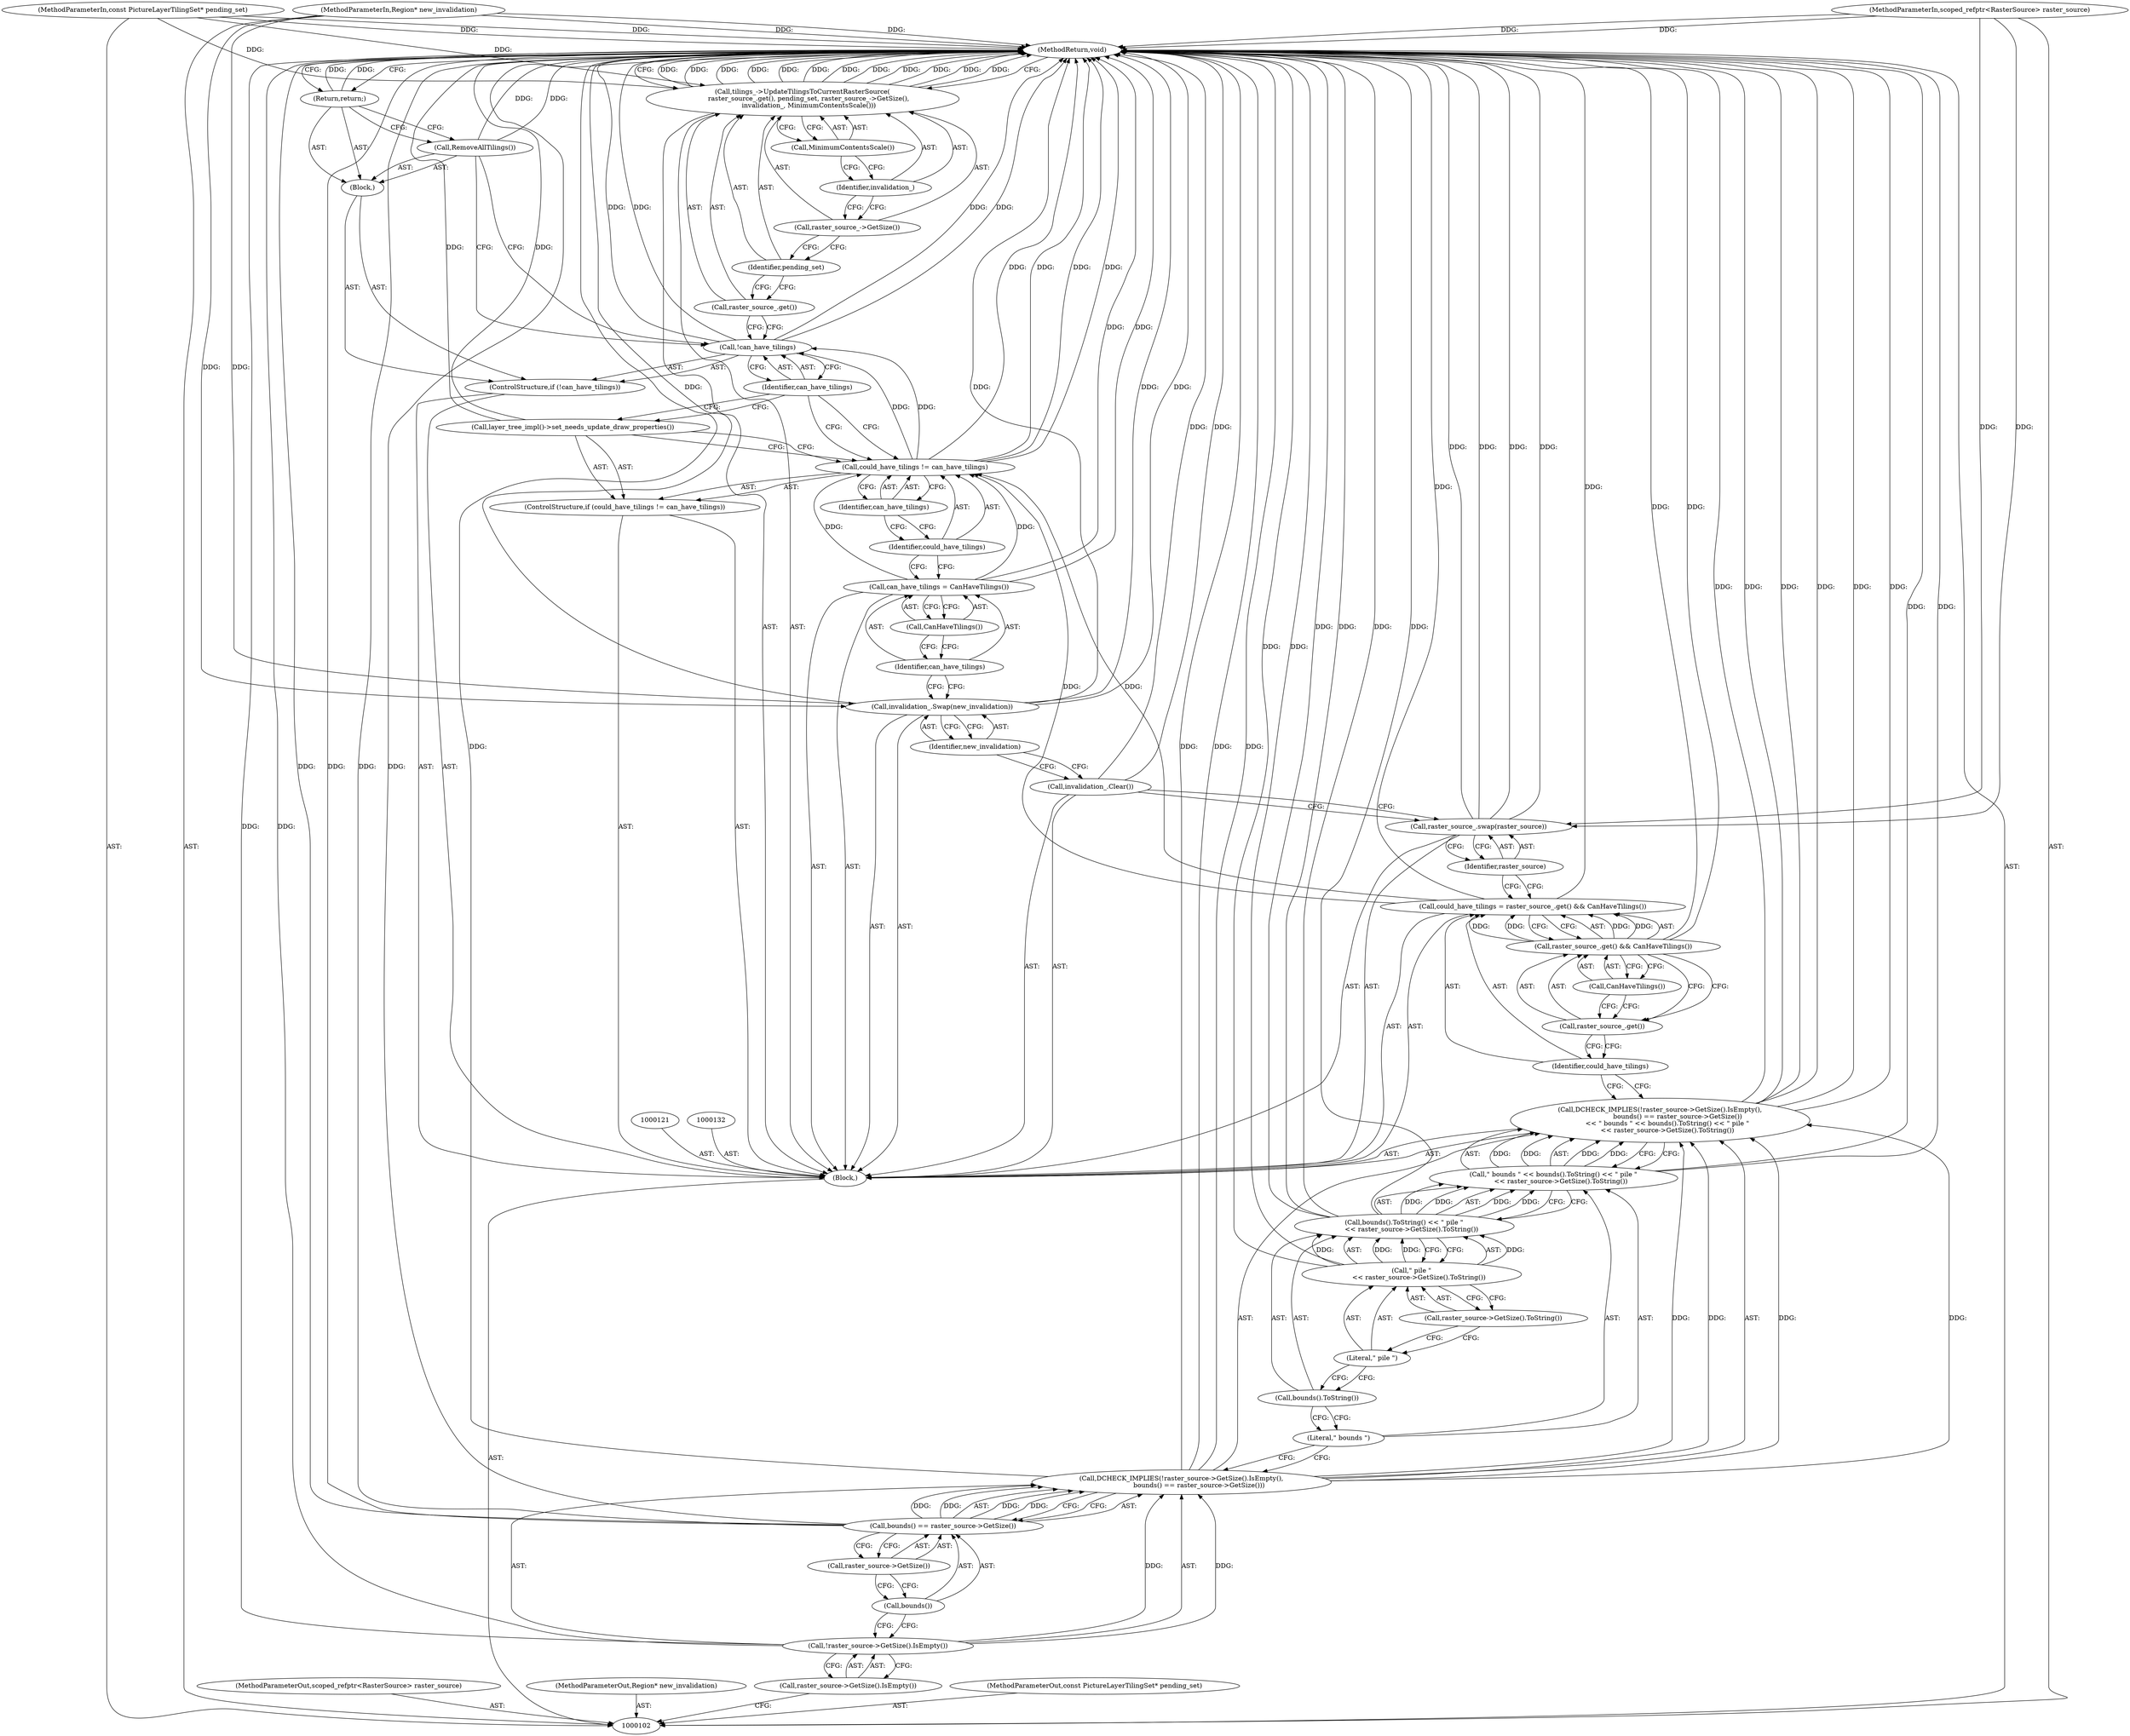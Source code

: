 digraph "0_Chrome_d193f6bb5aa5bdc05e07f314abacf7d7bc466d3d_1" {
"1000153" [label="(MethodReturn,void)"];
"1000124" [label="(Call,raster_source_.get() && CanHaveTilings())"];
"1000125" [label="(Call,raster_source_.get())"];
"1000126" [label="(Call,CanHaveTilings())"];
"1000122" [label="(Call,could_have_tilings = raster_source_.get() && CanHaveTilings())"];
"1000123" [label="(Identifier,could_have_tilings)"];
"1000128" [label="(Identifier,raster_source)"];
"1000127" [label="(Call,raster_source_.swap(raster_source))"];
"1000129" [label="(Call,invalidation_.Clear())"];
"1000130" [label="(Call,invalidation_.Swap(new_invalidation))"];
"1000131" [label="(Identifier,new_invalidation)"];
"1000135" [label="(Call,CanHaveTilings())"];
"1000133" [label="(Call,can_have_tilings = CanHaveTilings())"];
"1000134" [label="(Identifier,can_have_tilings)"];
"1000103" [label="(MethodParameterIn,scoped_refptr<RasterSource> raster_source)"];
"1000248" [label="(MethodParameterOut,scoped_refptr<RasterSource> raster_source)"];
"1000136" [label="(ControlStructure,if (could_have_tilings != can_have_tilings))"];
"1000139" [label="(Identifier,can_have_tilings)"];
"1000137" [label="(Call,could_have_tilings != can_have_tilings)"];
"1000138" [label="(Identifier,could_have_tilings)"];
"1000140" [label="(Call,layer_tree_impl()->set_needs_update_draw_properties())"];
"1000141" [label="(ControlStructure,if (!can_have_tilings))"];
"1000144" [label="(Block,)"];
"1000142" [label="(Call,!can_have_tilings)"];
"1000143" [label="(Identifier,can_have_tilings)"];
"1000145" [label="(Call,RemoveAllTilings())"];
"1000146" [label="(Return,return;)"];
"1000147" [label="(Call,tilings_->UpdateTilingsToCurrentRasterSource(\n      raster_source_.get(), pending_set, raster_source_->GetSize(),\n      invalidation_, MinimumContentsScale()))"];
"1000149" [label="(Identifier,pending_set)"];
"1000150" [label="(Call,raster_source_->GetSize())"];
"1000148" [label="(Call,raster_source_.get())"];
"1000104" [label="(MethodParameterIn,Region* new_invalidation)"];
"1000249" [label="(MethodParameterOut,Region* new_invalidation)"];
"1000152" [label="(Call,MinimumContentsScale())"];
"1000151" [label="(Identifier,invalidation_)"];
"1000105" [label="(MethodParameterIn,const PictureLayerTilingSet* pending_set)"];
"1000250" [label="(MethodParameterOut,const PictureLayerTilingSet* pending_set)"];
"1000106" [label="(Block,)"];
"1000109" [label="(Call,!raster_source->GetSize().IsEmpty())"];
"1000110" [label="(Call,raster_source->GetSize().IsEmpty())"];
"1000107" [label="(Call,DCHECK_IMPLIES(!raster_source->GetSize().IsEmpty(),\n                 bounds() == raster_source->GetSize())\n       << \" bounds \" << bounds().ToString() << \" pile \"\n       << raster_source->GetSize().ToString())"];
"1000108" [label="(Call,DCHECK_IMPLIES(!raster_source->GetSize().IsEmpty(),\n                 bounds() == raster_source->GetSize()))"];
"1000111" [label="(Call,bounds() == raster_source->GetSize())"];
"1000112" [label="(Call,bounds())"];
"1000113" [label="(Call,raster_source->GetSize())"];
"1000114" [label="(Call,\" bounds \" << bounds().ToString() << \" pile \"\n       << raster_source->GetSize().ToString())"];
"1000115" [label="(Literal,\" bounds \")"];
"1000116" [label="(Call,bounds().ToString() << \" pile \"\n       << raster_source->GetSize().ToString())"];
"1000117" [label="(Call,bounds().ToString())"];
"1000118" [label="(Call,\" pile \"\n       << raster_source->GetSize().ToString())"];
"1000119" [label="(Literal,\" pile \")"];
"1000120" [label="(Call,raster_source->GetSize().ToString())"];
"1000153" -> "1000102"  [label="AST: "];
"1000153" -> "1000146"  [label="CFG: "];
"1000153" -> "1000147"  [label="CFG: "];
"1000116" -> "1000153"  [label="DDG: "];
"1000116" -> "1000153"  [label="DDG: "];
"1000130" -> "1000153"  [label="DDG: "];
"1000130" -> "1000153"  [label="DDG: "];
"1000142" -> "1000153"  [label="DDG: "];
"1000142" -> "1000153"  [label="DDG: "];
"1000124" -> "1000153"  [label="DDG: "];
"1000107" -> "1000153"  [label="DDG: "];
"1000107" -> "1000153"  [label="DDG: "];
"1000107" -> "1000153"  [label="DDG: "];
"1000104" -> "1000153"  [label="DDG: "];
"1000105" -> "1000153"  [label="DDG: "];
"1000127" -> "1000153"  [label="DDG: "];
"1000127" -> "1000153"  [label="DDG: "];
"1000147" -> "1000153"  [label="DDG: "];
"1000147" -> "1000153"  [label="DDG: "];
"1000147" -> "1000153"  [label="DDG: "];
"1000147" -> "1000153"  [label="DDG: "];
"1000147" -> "1000153"  [label="DDG: "];
"1000147" -> "1000153"  [label="DDG: "];
"1000140" -> "1000153"  [label="DDG: "];
"1000129" -> "1000153"  [label="DDG: "];
"1000103" -> "1000153"  [label="DDG: "];
"1000111" -> "1000153"  [label="DDG: "];
"1000111" -> "1000153"  [label="DDG: "];
"1000133" -> "1000153"  [label="DDG: "];
"1000109" -> "1000153"  [label="DDG: "];
"1000118" -> "1000153"  [label="DDG: "];
"1000145" -> "1000153"  [label="DDG: "];
"1000137" -> "1000153"  [label="DDG: "];
"1000137" -> "1000153"  [label="DDG: "];
"1000108" -> "1000153"  [label="DDG: "];
"1000108" -> "1000153"  [label="DDG: "];
"1000114" -> "1000153"  [label="DDG: "];
"1000122" -> "1000153"  [label="DDG: "];
"1000146" -> "1000153"  [label="DDG: "];
"1000124" -> "1000122"  [label="AST: "];
"1000124" -> "1000125"  [label="CFG: "];
"1000124" -> "1000126"  [label="CFG: "];
"1000125" -> "1000124"  [label="AST: "];
"1000126" -> "1000124"  [label="AST: "];
"1000122" -> "1000124"  [label="CFG: "];
"1000124" -> "1000153"  [label="DDG: "];
"1000124" -> "1000122"  [label="DDG: "];
"1000124" -> "1000122"  [label="DDG: "];
"1000125" -> "1000124"  [label="AST: "];
"1000125" -> "1000123"  [label="CFG: "];
"1000126" -> "1000125"  [label="CFG: "];
"1000124" -> "1000125"  [label="CFG: "];
"1000126" -> "1000124"  [label="AST: "];
"1000126" -> "1000125"  [label="CFG: "];
"1000124" -> "1000126"  [label="CFG: "];
"1000122" -> "1000106"  [label="AST: "];
"1000122" -> "1000124"  [label="CFG: "];
"1000123" -> "1000122"  [label="AST: "];
"1000124" -> "1000122"  [label="AST: "];
"1000128" -> "1000122"  [label="CFG: "];
"1000122" -> "1000153"  [label="DDG: "];
"1000124" -> "1000122"  [label="DDG: "];
"1000124" -> "1000122"  [label="DDG: "];
"1000122" -> "1000137"  [label="DDG: "];
"1000123" -> "1000122"  [label="AST: "];
"1000123" -> "1000107"  [label="CFG: "];
"1000125" -> "1000123"  [label="CFG: "];
"1000128" -> "1000127"  [label="AST: "];
"1000128" -> "1000122"  [label="CFG: "];
"1000127" -> "1000128"  [label="CFG: "];
"1000127" -> "1000106"  [label="AST: "];
"1000127" -> "1000128"  [label="CFG: "];
"1000128" -> "1000127"  [label="AST: "];
"1000129" -> "1000127"  [label="CFG: "];
"1000127" -> "1000153"  [label="DDG: "];
"1000127" -> "1000153"  [label="DDG: "];
"1000103" -> "1000127"  [label="DDG: "];
"1000129" -> "1000106"  [label="AST: "];
"1000129" -> "1000127"  [label="CFG: "];
"1000131" -> "1000129"  [label="CFG: "];
"1000129" -> "1000153"  [label="DDG: "];
"1000130" -> "1000106"  [label="AST: "];
"1000130" -> "1000131"  [label="CFG: "];
"1000131" -> "1000130"  [label="AST: "];
"1000134" -> "1000130"  [label="CFG: "];
"1000130" -> "1000153"  [label="DDG: "];
"1000130" -> "1000153"  [label="DDG: "];
"1000104" -> "1000130"  [label="DDG: "];
"1000131" -> "1000130"  [label="AST: "];
"1000131" -> "1000129"  [label="CFG: "];
"1000130" -> "1000131"  [label="CFG: "];
"1000135" -> "1000133"  [label="AST: "];
"1000135" -> "1000134"  [label="CFG: "];
"1000133" -> "1000135"  [label="CFG: "];
"1000133" -> "1000106"  [label="AST: "];
"1000133" -> "1000135"  [label="CFG: "];
"1000134" -> "1000133"  [label="AST: "];
"1000135" -> "1000133"  [label="AST: "];
"1000138" -> "1000133"  [label="CFG: "];
"1000133" -> "1000153"  [label="DDG: "];
"1000133" -> "1000137"  [label="DDG: "];
"1000134" -> "1000133"  [label="AST: "];
"1000134" -> "1000130"  [label="CFG: "];
"1000135" -> "1000134"  [label="CFG: "];
"1000103" -> "1000102"  [label="AST: "];
"1000103" -> "1000153"  [label="DDG: "];
"1000103" -> "1000127"  [label="DDG: "];
"1000248" -> "1000102"  [label="AST: "];
"1000136" -> "1000106"  [label="AST: "];
"1000137" -> "1000136"  [label="AST: "];
"1000140" -> "1000136"  [label="AST: "];
"1000139" -> "1000137"  [label="AST: "];
"1000139" -> "1000138"  [label="CFG: "];
"1000137" -> "1000139"  [label="CFG: "];
"1000137" -> "1000136"  [label="AST: "];
"1000137" -> "1000139"  [label="CFG: "];
"1000138" -> "1000137"  [label="AST: "];
"1000139" -> "1000137"  [label="AST: "];
"1000140" -> "1000137"  [label="CFG: "];
"1000143" -> "1000137"  [label="CFG: "];
"1000137" -> "1000153"  [label="DDG: "];
"1000137" -> "1000153"  [label="DDG: "];
"1000122" -> "1000137"  [label="DDG: "];
"1000133" -> "1000137"  [label="DDG: "];
"1000137" -> "1000142"  [label="DDG: "];
"1000138" -> "1000137"  [label="AST: "];
"1000138" -> "1000133"  [label="CFG: "];
"1000139" -> "1000138"  [label="CFG: "];
"1000140" -> "1000136"  [label="AST: "];
"1000140" -> "1000137"  [label="CFG: "];
"1000143" -> "1000140"  [label="CFG: "];
"1000140" -> "1000153"  [label="DDG: "];
"1000141" -> "1000106"  [label="AST: "];
"1000142" -> "1000141"  [label="AST: "];
"1000144" -> "1000141"  [label="AST: "];
"1000144" -> "1000141"  [label="AST: "];
"1000145" -> "1000144"  [label="AST: "];
"1000146" -> "1000144"  [label="AST: "];
"1000142" -> "1000141"  [label="AST: "];
"1000142" -> "1000143"  [label="CFG: "];
"1000143" -> "1000142"  [label="AST: "];
"1000145" -> "1000142"  [label="CFG: "];
"1000148" -> "1000142"  [label="CFG: "];
"1000142" -> "1000153"  [label="DDG: "];
"1000142" -> "1000153"  [label="DDG: "];
"1000137" -> "1000142"  [label="DDG: "];
"1000143" -> "1000142"  [label="AST: "];
"1000143" -> "1000140"  [label="CFG: "];
"1000143" -> "1000137"  [label="CFG: "];
"1000142" -> "1000143"  [label="CFG: "];
"1000145" -> "1000144"  [label="AST: "];
"1000145" -> "1000142"  [label="CFG: "];
"1000146" -> "1000145"  [label="CFG: "];
"1000145" -> "1000153"  [label="DDG: "];
"1000146" -> "1000144"  [label="AST: "];
"1000146" -> "1000145"  [label="CFG: "];
"1000153" -> "1000146"  [label="CFG: "];
"1000146" -> "1000153"  [label="DDG: "];
"1000147" -> "1000106"  [label="AST: "];
"1000147" -> "1000152"  [label="CFG: "];
"1000148" -> "1000147"  [label="AST: "];
"1000149" -> "1000147"  [label="AST: "];
"1000150" -> "1000147"  [label="AST: "];
"1000151" -> "1000147"  [label="AST: "];
"1000152" -> "1000147"  [label="AST: "];
"1000153" -> "1000147"  [label="CFG: "];
"1000147" -> "1000153"  [label="DDG: "];
"1000147" -> "1000153"  [label="DDG: "];
"1000147" -> "1000153"  [label="DDG: "];
"1000147" -> "1000153"  [label="DDG: "];
"1000147" -> "1000153"  [label="DDG: "];
"1000147" -> "1000153"  [label="DDG: "];
"1000105" -> "1000147"  [label="DDG: "];
"1000149" -> "1000147"  [label="AST: "];
"1000149" -> "1000148"  [label="CFG: "];
"1000150" -> "1000149"  [label="CFG: "];
"1000150" -> "1000147"  [label="AST: "];
"1000150" -> "1000149"  [label="CFG: "];
"1000151" -> "1000150"  [label="CFG: "];
"1000148" -> "1000147"  [label="AST: "];
"1000148" -> "1000142"  [label="CFG: "];
"1000149" -> "1000148"  [label="CFG: "];
"1000104" -> "1000102"  [label="AST: "];
"1000104" -> "1000153"  [label="DDG: "];
"1000104" -> "1000130"  [label="DDG: "];
"1000249" -> "1000102"  [label="AST: "];
"1000152" -> "1000147"  [label="AST: "];
"1000152" -> "1000151"  [label="CFG: "];
"1000147" -> "1000152"  [label="CFG: "];
"1000151" -> "1000147"  [label="AST: "];
"1000151" -> "1000150"  [label="CFG: "];
"1000152" -> "1000151"  [label="CFG: "];
"1000105" -> "1000102"  [label="AST: "];
"1000105" -> "1000153"  [label="DDG: "];
"1000105" -> "1000147"  [label="DDG: "];
"1000250" -> "1000102"  [label="AST: "];
"1000106" -> "1000102"  [label="AST: "];
"1000107" -> "1000106"  [label="AST: "];
"1000121" -> "1000106"  [label="AST: "];
"1000122" -> "1000106"  [label="AST: "];
"1000127" -> "1000106"  [label="AST: "];
"1000129" -> "1000106"  [label="AST: "];
"1000130" -> "1000106"  [label="AST: "];
"1000132" -> "1000106"  [label="AST: "];
"1000133" -> "1000106"  [label="AST: "];
"1000136" -> "1000106"  [label="AST: "];
"1000141" -> "1000106"  [label="AST: "];
"1000147" -> "1000106"  [label="AST: "];
"1000109" -> "1000108"  [label="AST: "];
"1000109" -> "1000110"  [label="CFG: "];
"1000110" -> "1000109"  [label="AST: "];
"1000112" -> "1000109"  [label="CFG: "];
"1000109" -> "1000153"  [label="DDG: "];
"1000109" -> "1000108"  [label="DDG: "];
"1000110" -> "1000109"  [label="AST: "];
"1000110" -> "1000102"  [label="CFG: "];
"1000109" -> "1000110"  [label="CFG: "];
"1000107" -> "1000106"  [label="AST: "];
"1000107" -> "1000114"  [label="CFG: "];
"1000108" -> "1000107"  [label="AST: "];
"1000114" -> "1000107"  [label="AST: "];
"1000123" -> "1000107"  [label="CFG: "];
"1000107" -> "1000153"  [label="DDG: "];
"1000107" -> "1000153"  [label="DDG: "];
"1000107" -> "1000153"  [label="DDG: "];
"1000108" -> "1000107"  [label="DDG: "];
"1000108" -> "1000107"  [label="DDG: "];
"1000114" -> "1000107"  [label="DDG: "];
"1000114" -> "1000107"  [label="DDG: "];
"1000108" -> "1000107"  [label="AST: "];
"1000108" -> "1000111"  [label="CFG: "];
"1000109" -> "1000108"  [label="AST: "];
"1000111" -> "1000108"  [label="AST: "];
"1000115" -> "1000108"  [label="CFG: "];
"1000108" -> "1000153"  [label="DDG: "];
"1000108" -> "1000153"  [label="DDG: "];
"1000108" -> "1000107"  [label="DDG: "];
"1000108" -> "1000107"  [label="DDG: "];
"1000109" -> "1000108"  [label="DDG: "];
"1000111" -> "1000108"  [label="DDG: "];
"1000111" -> "1000108"  [label="DDG: "];
"1000111" -> "1000108"  [label="AST: "];
"1000111" -> "1000113"  [label="CFG: "];
"1000112" -> "1000111"  [label="AST: "];
"1000113" -> "1000111"  [label="AST: "];
"1000108" -> "1000111"  [label="CFG: "];
"1000111" -> "1000153"  [label="DDG: "];
"1000111" -> "1000153"  [label="DDG: "];
"1000111" -> "1000108"  [label="DDG: "];
"1000111" -> "1000108"  [label="DDG: "];
"1000112" -> "1000111"  [label="AST: "];
"1000112" -> "1000109"  [label="CFG: "];
"1000113" -> "1000112"  [label="CFG: "];
"1000113" -> "1000111"  [label="AST: "];
"1000113" -> "1000112"  [label="CFG: "];
"1000111" -> "1000113"  [label="CFG: "];
"1000114" -> "1000107"  [label="AST: "];
"1000114" -> "1000116"  [label="CFG: "];
"1000115" -> "1000114"  [label="AST: "];
"1000116" -> "1000114"  [label="AST: "];
"1000107" -> "1000114"  [label="CFG: "];
"1000114" -> "1000153"  [label="DDG: "];
"1000114" -> "1000107"  [label="DDG: "];
"1000114" -> "1000107"  [label="DDG: "];
"1000116" -> "1000114"  [label="DDG: "];
"1000116" -> "1000114"  [label="DDG: "];
"1000115" -> "1000114"  [label="AST: "];
"1000115" -> "1000108"  [label="CFG: "];
"1000117" -> "1000115"  [label="CFG: "];
"1000116" -> "1000114"  [label="AST: "];
"1000116" -> "1000118"  [label="CFG: "];
"1000117" -> "1000116"  [label="AST: "];
"1000118" -> "1000116"  [label="AST: "];
"1000114" -> "1000116"  [label="CFG: "];
"1000116" -> "1000153"  [label="DDG: "];
"1000116" -> "1000153"  [label="DDG: "];
"1000116" -> "1000114"  [label="DDG: "];
"1000116" -> "1000114"  [label="DDG: "];
"1000118" -> "1000116"  [label="DDG: "];
"1000118" -> "1000116"  [label="DDG: "];
"1000117" -> "1000116"  [label="AST: "];
"1000117" -> "1000115"  [label="CFG: "];
"1000119" -> "1000117"  [label="CFG: "];
"1000118" -> "1000116"  [label="AST: "];
"1000118" -> "1000120"  [label="CFG: "];
"1000119" -> "1000118"  [label="AST: "];
"1000120" -> "1000118"  [label="AST: "];
"1000116" -> "1000118"  [label="CFG: "];
"1000118" -> "1000153"  [label="DDG: "];
"1000118" -> "1000116"  [label="DDG: "];
"1000118" -> "1000116"  [label="DDG: "];
"1000119" -> "1000118"  [label="AST: "];
"1000119" -> "1000117"  [label="CFG: "];
"1000120" -> "1000119"  [label="CFG: "];
"1000120" -> "1000118"  [label="AST: "];
"1000120" -> "1000119"  [label="CFG: "];
"1000118" -> "1000120"  [label="CFG: "];
}

